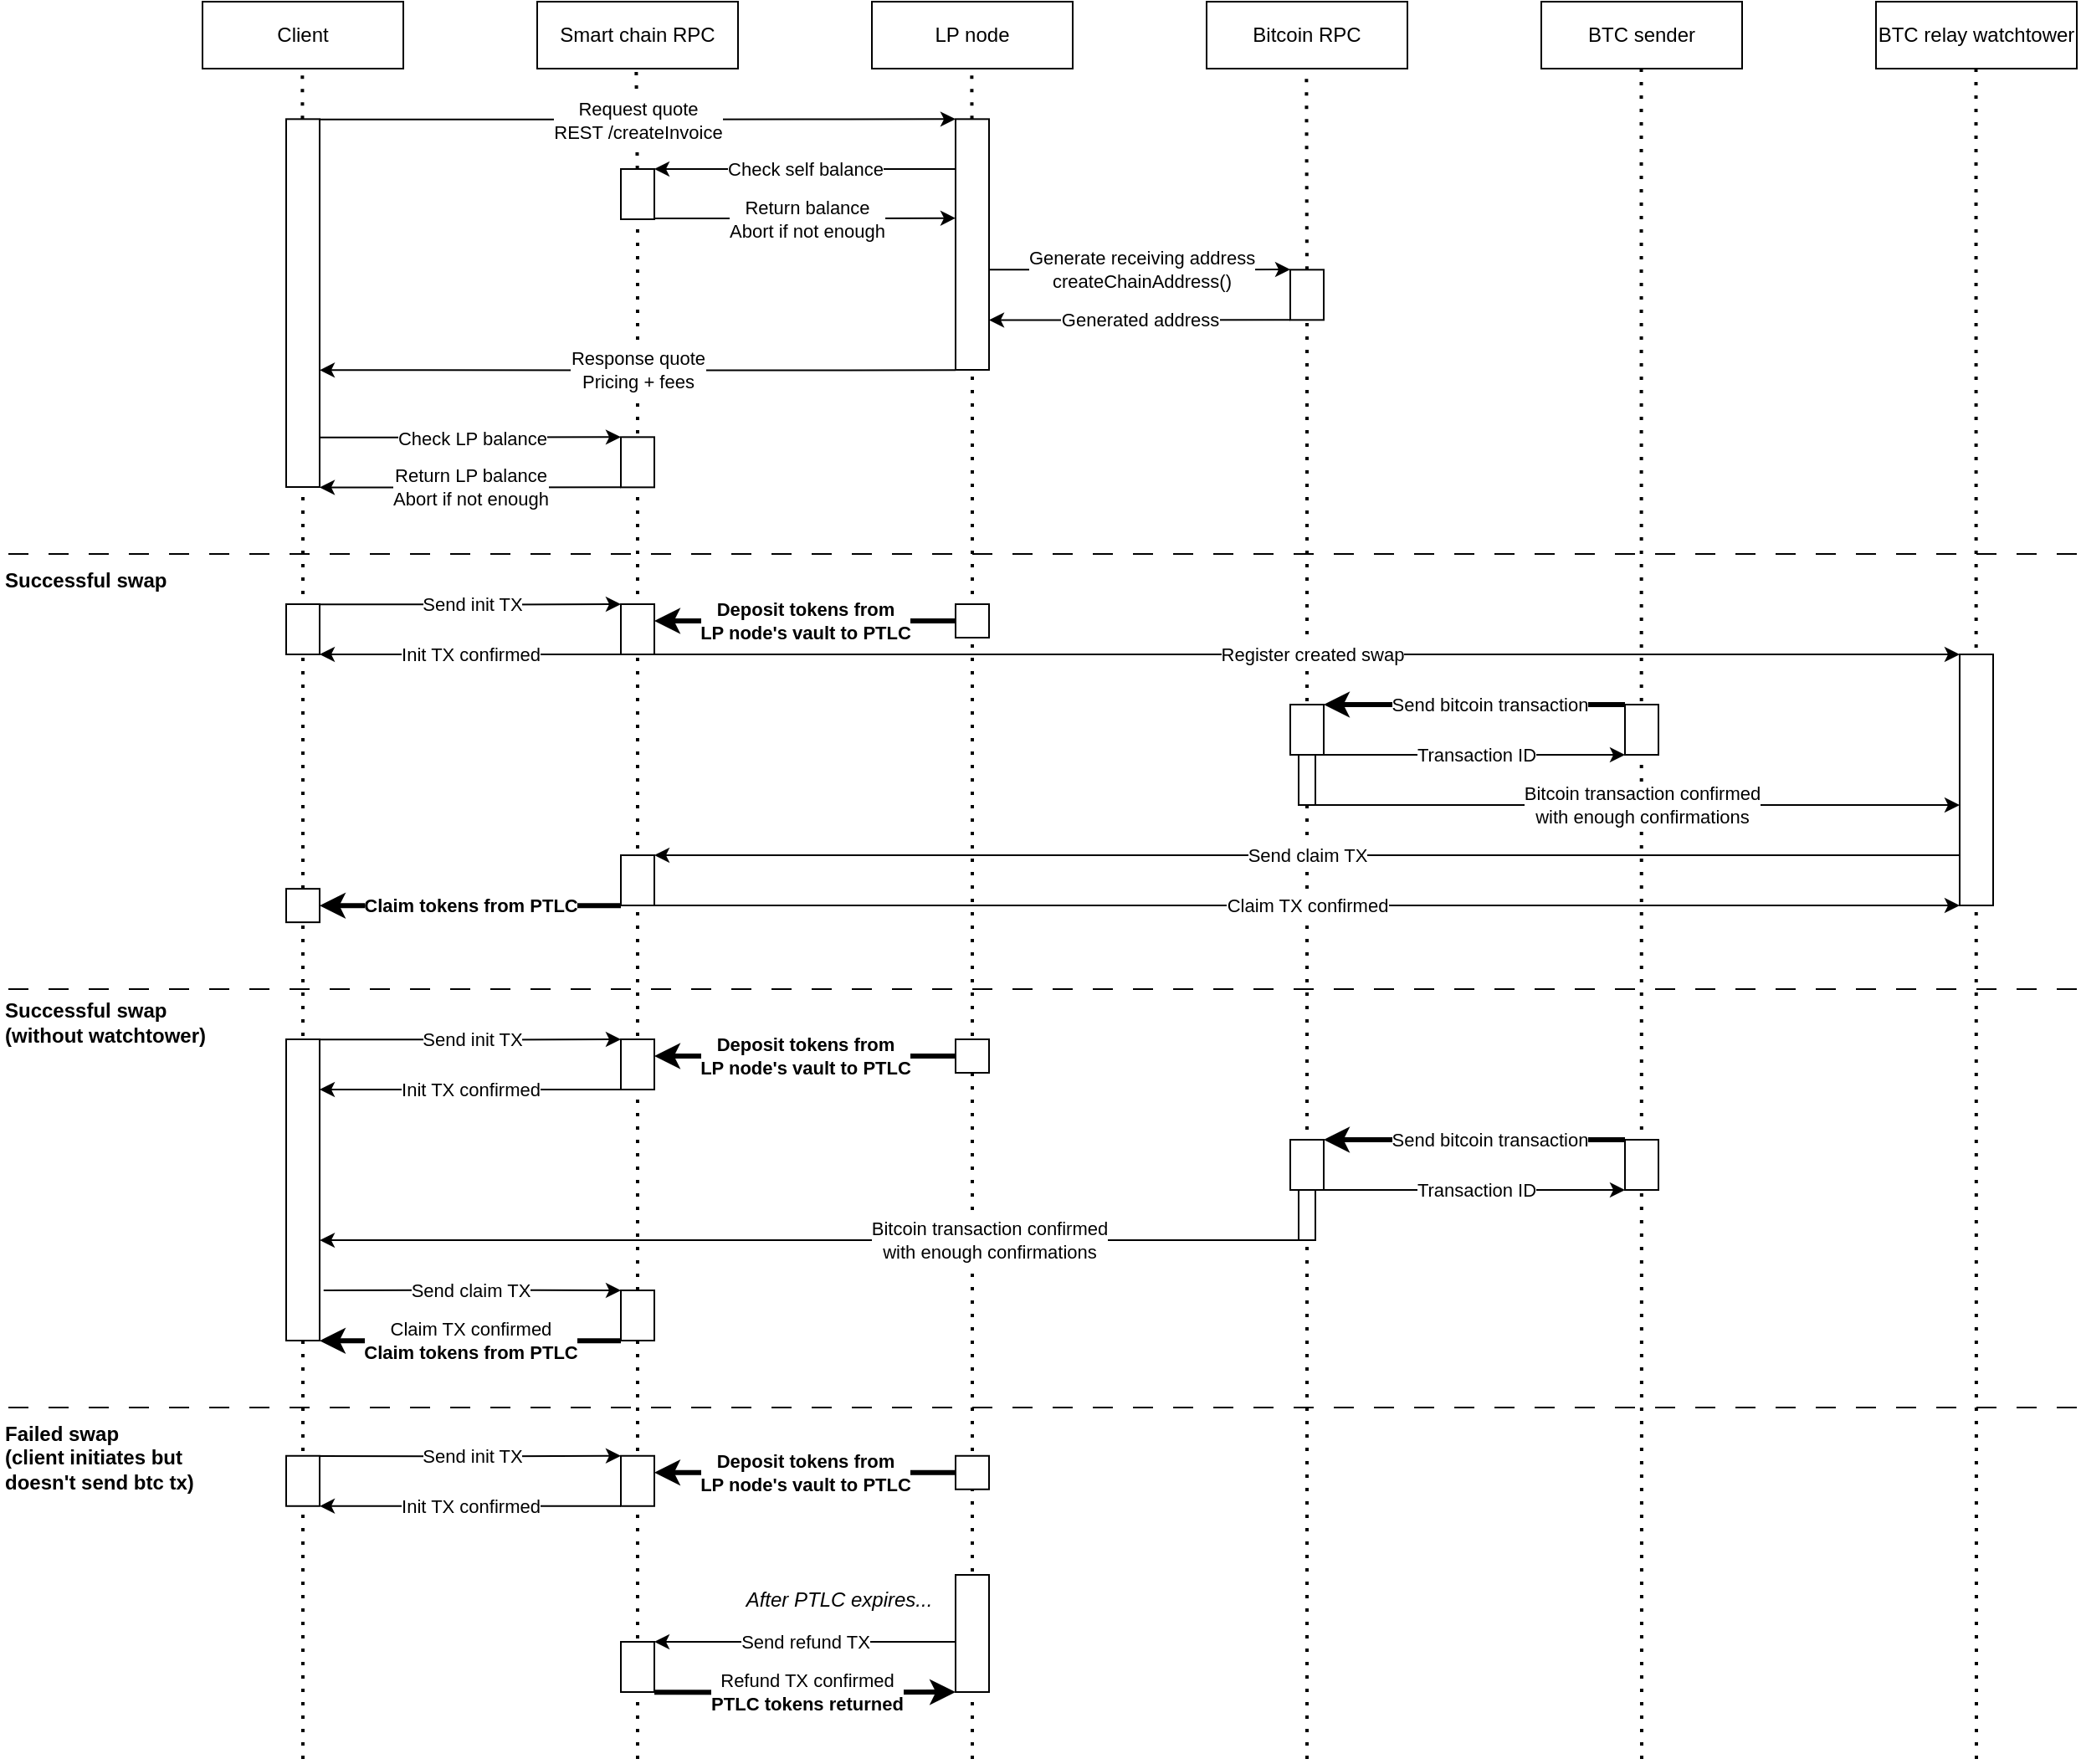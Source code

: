 <mxfile version="20.8.16" type="device"><diagram name="Page-1" id="v_abSemOzw6kNZ-jSQ5_"><mxGraphModel dx="1198" dy="817" grid="1" gridSize="10" guides="1" tooltips="1" connect="1" arrows="1" fold="1" page="1" pageScale="1" pageWidth="1100" pageHeight="850" math="0" shadow="0"><root><mxCell id="0"/><mxCell id="1" parent="0"/><mxCell id="xtIyixmofCU6Mkym6CMM-1" value="Client" style="rounded=0;whiteSpace=wrap;html=1;" parent="1" vertex="1"><mxGeometry x="160" y="40" width="120" height="40" as="geometry"/></mxCell><mxCell id="xtIyixmofCU6Mkym6CMM-2" value="LP node" style="rounded=0;whiteSpace=wrap;html=1;" parent="1" vertex="1"><mxGeometry x="560" y="40" width="120" height="40" as="geometry"/></mxCell><mxCell id="xtIyixmofCU6Mkym6CMM-3" value="BTC sender" style="rounded=0;whiteSpace=wrap;html=1;" parent="1" vertex="1"><mxGeometry x="960" y="40" width="120" height="40" as="geometry"/></mxCell><mxCell id="xtIyixmofCU6Mkym6CMM-4" value="Smart chain RPC" style="rounded=0;whiteSpace=wrap;html=1;" parent="1" vertex="1"><mxGeometry x="360" y="40" width="120" height="40" as="geometry"/></mxCell><mxCell id="xtIyixmofCU6Mkym6CMM-6" value="" style="endArrow=none;dashed=1;html=1;dashPattern=1 3;strokeWidth=2;rounded=0;entryX=0.5;entryY=1;entryDx=0;entryDy=0;startArrow=none;" parent="1" source="LldOg9A5rvM3-FE8M_Fl-11" edge="1"><mxGeometry width="50" height="50" relative="1" as="geometry"><mxPoint x="419" y="820" as="sourcePoint"/><mxPoint x="419.17" y="80" as="targetPoint"/></mxGeometry></mxCell><mxCell id="xtIyixmofCU6Mkym6CMM-23" value="Bitcoin RPC" style="rounded=0;whiteSpace=wrap;html=1;" parent="1" vertex="1"><mxGeometry x="760" y="40" width="120" height="40" as="geometry"/></mxCell><mxCell id="LldOg9A5rvM3-FE8M_Fl-1" value="" style="endArrow=none;dashed=1;html=1;dashPattern=1 3;strokeWidth=2;rounded=0;entryX=0.5;entryY=1;entryDx=0;entryDy=0;startArrow=none;" parent="1" source="LldOg9A5rvM3-FE8M_Fl-5" edge="1"><mxGeometry width="50" height="50" relative="1" as="geometry"><mxPoint x="219.5" y="820" as="sourcePoint"/><mxPoint x="219.67" y="80" as="targetPoint"/></mxGeometry></mxCell><mxCell id="LldOg9A5rvM3-FE8M_Fl-2" value="" style="endArrow=none;dashed=1;html=1;dashPattern=1 3;strokeWidth=2;rounded=0;entryX=0.5;entryY=1;entryDx=0;entryDy=0;startArrow=none;" parent="1" source="LldOg9A5rvM3-FE8M_Fl-7" edge="1"><mxGeometry width="50" height="50" relative="1" as="geometry"><mxPoint x="619.5" y="820" as="sourcePoint"/><mxPoint x="619.67" y="80" as="targetPoint"/></mxGeometry></mxCell><mxCell id="LldOg9A5rvM3-FE8M_Fl-3" value="" style="endArrow=none;dashed=1;html=1;dashPattern=1 3;strokeWidth=2;rounded=0;entryX=0.5;entryY=1;entryDx=0;entryDy=0;startArrow=none;" parent="1" source="LldOg9A5rvM3-FE8M_Fl-28" edge="1"><mxGeometry width="50" height="50" relative="1" as="geometry"><mxPoint x="819.5" y="820" as="sourcePoint"/><mxPoint x="819.67" y="80" as="targetPoint"/></mxGeometry></mxCell><mxCell id="LldOg9A5rvM3-FE8M_Fl-4" value="" style="endArrow=none;dashed=1;html=1;dashPattern=1 3;strokeWidth=2;rounded=0;entryX=0.5;entryY=1;entryDx=0;entryDy=0;startArrow=none;" parent="1" edge="1"><mxGeometry width="50" height="50" relative="1" as="geometry"><mxPoint x="1020" y="1090" as="sourcePoint"/><mxPoint x="1019.75" y="80" as="targetPoint"/></mxGeometry></mxCell><mxCell id="LldOg9A5rvM3-FE8M_Fl-6" value="" style="endArrow=none;dashed=1;html=1;dashPattern=1 3;strokeWidth=2;rounded=0;entryX=0.5;entryY=1;entryDx=0;entryDy=0;startArrow=none;" parent="1" target="LldOg9A5rvM3-FE8M_Fl-5" edge="1"><mxGeometry width="50" height="50" relative="1" as="geometry"><mxPoint x="220" y="1090" as="sourcePoint"/><mxPoint x="219.67" y="80" as="targetPoint"/></mxGeometry></mxCell><mxCell id="LldOg9A5rvM3-FE8M_Fl-5" value="" style="rounded=0;whiteSpace=wrap;html=1;" parent="1" vertex="1"><mxGeometry x="210" y="110.17" width="20" height="219.83" as="geometry"/></mxCell><mxCell id="LldOg9A5rvM3-FE8M_Fl-8" value="" style="endArrow=none;dashed=1;html=1;dashPattern=1 3;strokeWidth=2;rounded=0;entryX=0.5;entryY=1;entryDx=0;entryDy=0;startArrow=none;" parent="1" target="LldOg9A5rvM3-FE8M_Fl-7" edge="1"><mxGeometry width="50" height="50" relative="1" as="geometry"><mxPoint x="620" y="1090" as="sourcePoint"/><mxPoint x="619.67" y="80" as="targetPoint"/></mxGeometry></mxCell><mxCell id="LldOg9A5rvM3-FE8M_Fl-7" value="" style="rounded=0;whiteSpace=wrap;html=1;" parent="1" vertex="1"><mxGeometry x="610" y="110.17" width="20" height="149.83" as="geometry"/></mxCell><mxCell id="LldOg9A5rvM3-FE8M_Fl-9" style="edgeStyle=orthogonalEdgeStyle;rounded=0;orthogonalLoop=1;jettySize=auto;html=1;exitX=1;exitY=0;exitDx=0;exitDy=0;entryX=0;entryY=0;entryDx=0;entryDy=0;" parent="1" edge="1"><mxGeometry relative="1" as="geometry"><mxPoint x="610" y="110.17" as="targetPoint"/><mxPoint x="230" y="110.34" as="sourcePoint"/><Array as="points"><mxPoint x="520" y="110.17"/><mxPoint x="520" y="110.17"/></Array></mxGeometry></mxCell><mxCell id="LldOg9A5rvM3-FE8M_Fl-10" value="Request quote&lt;br&gt;REST /createInvoice" style="edgeLabel;html=1;align=center;verticalAlign=middle;resizable=0;points=[];" parent="LldOg9A5rvM3-FE8M_Fl-9" vertex="1" connectable="0"><mxGeometry x="-0.106" y="-2" relative="1" as="geometry"><mxPoint x="20" y="-2" as="offset"/></mxGeometry></mxCell><mxCell id="LldOg9A5rvM3-FE8M_Fl-13" style="edgeStyle=orthogonalEdgeStyle;rounded=0;orthogonalLoop=1;jettySize=auto;html=1;exitX=0;exitY=1;exitDx=0;exitDy=0;" parent="1" edge="1"><mxGeometry relative="1" as="geometry"><mxPoint x="430" y="140.0" as="targetPoint"/><Array as="points"><mxPoint x="430" y="140.0"/></Array><mxPoint x="610.0" y="140.0" as="sourcePoint"/></mxGeometry></mxCell><mxCell id="LldOg9A5rvM3-FE8M_Fl-14" value="Check self balance" style="edgeLabel;html=1;align=center;verticalAlign=middle;resizable=0;points=[];" parent="LldOg9A5rvM3-FE8M_Fl-13" vertex="1" connectable="0"><mxGeometry x="-0.087" y="-1" relative="1" as="geometry"><mxPoint x="-8" y="1" as="offset"/></mxGeometry></mxCell><mxCell id="LldOg9A5rvM3-FE8M_Fl-16" value="" style="endArrow=none;dashed=1;html=1;dashPattern=1 3;strokeWidth=2;rounded=0;entryX=0.5;entryY=1;entryDx=0;entryDy=0;startArrow=none;" parent="1" target="LldOg9A5rvM3-FE8M_Fl-11" edge="1"><mxGeometry width="50" height="50" relative="1" as="geometry"><mxPoint x="420" y="1090" as="sourcePoint"/><mxPoint x="419.17" y="80.0" as="targetPoint"/></mxGeometry></mxCell><mxCell id="LldOg9A5rvM3-FE8M_Fl-11" value="" style="rounded=0;whiteSpace=wrap;html=1;" parent="1" vertex="1"><mxGeometry x="410" y="140.0" width="20" height="30" as="geometry"/></mxCell><mxCell id="LldOg9A5rvM3-FE8M_Fl-17" style="edgeStyle=orthogonalEdgeStyle;rounded=0;orthogonalLoop=1;jettySize=auto;html=1;exitX=1;exitY=0;exitDx=0;exitDy=0;entryX=0;entryY=0;entryDx=0;entryDy=0;" parent="1" edge="1"><mxGeometry relative="1" as="geometry"><mxPoint x="610.0" y="169.31" as="targetPoint"/><mxPoint x="430" y="169.48" as="sourcePoint"/><Array as="points"><mxPoint x="540" y="169.31"/></Array></mxGeometry></mxCell><mxCell id="LldOg9A5rvM3-FE8M_Fl-18" value="Return balance&lt;br&gt;Abort if not enough" style="edgeLabel;html=1;align=center;verticalAlign=middle;resizable=0;points=[];" parent="LldOg9A5rvM3-FE8M_Fl-17" vertex="1" connectable="0"><mxGeometry x="-0.106" y="-2" relative="1" as="geometry"><mxPoint x="10" y="-2" as="offset"/></mxGeometry></mxCell><mxCell id="LldOg9A5rvM3-FE8M_Fl-19" style="edgeStyle=orthogonalEdgeStyle;rounded=0;orthogonalLoop=1;jettySize=auto;html=1;exitX=0;exitY=1;exitDx=0;exitDy=0;endArrow=classic;endFill=1;" parent="1" edge="1"><mxGeometry relative="1" as="geometry"><mxPoint x="230" y="260.17" as="targetPoint"/><Array as="points"><mxPoint x="520" y="260.17"/><mxPoint x="520" y="260.17"/></Array><mxPoint x="610" y="260.17" as="sourcePoint"/></mxGeometry></mxCell><mxCell id="LldOg9A5rvM3-FE8M_Fl-20" value="Response quote&lt;br&gt;Pricing + fees" style="edgeLabel;html=1;align=center;verticalAlign=middle;resizable=0;points=[];" parent="LldOg9A5rvM3-FE8M_Fl-19" vertex="1" connectable="0"><mxGeometry x="0.075" relative="1" as="geometry"><mxPoint x="14" as="offset"/></mxGeometry></mxCell><mxCell id="LldOg9A5rvM3-FE8M_Fl-21" value="" style="rounded=0;whiteSpace=wrap;html=1;" parent="1" vertex="1"><mxGeometry x="410" y="300.17" width="20" height="30" as="geometry"/></mxCell><mxCell id="LldOg9A5rvM3-FE8M_Fl-22" style="edgeStyle=orthogonalEdgeStyle;rounded=0;orthogonalLoop=1;jettySize=auto;html=1;exitX=1;exitY=0;exitDx=0;exitDy=0;entryX=0;entryY=0;entryDx=0;entryDy=0;" parent="1" edge="1"><mxGeometry relative="1" as="geometry"><mxPoint x="410" y="300.17" as="targetPoint"/><mxPoint x="230" y="300.34" as="sourcePoint"/><Array as="points"><mxPoint x="340" y="300.17"/></Array></mxGeometry></mxCell><mxCell id="LldOg9A5rvM3-FE8M_Fl-23" value="Check LP balance" style="edgeLabel;html=1;align=center;verticalAlign=middle;resizable=0;points=[];" parent="LldOg9A5rvM3-FE8M_Fl-22" vertex="1" connectable="0"><mxGeometry x="-0.106" y="-2" relative="1" as="geometry"><mxPoint x="10" y="-2" as="offset"/></mxGeometry></mxCell><mxCell id="LldOg9A5rvM3-FE8M_Fl-24" style="edgeStyle=orthogonalEdgeStyle;rounded=0;orthogonalLoop=1;jettySize=auto;html=1;exitX=0;exitY=1;exitDx=0;exitDy=0;" parent="1" edge="1"><mxGeometry relative="1" as="geometry"><mxPoint x="230" y="330.17" as="targetPoint"/><Array as="points"><mxPoint x="230" y="330.17"/></Array><mxPoint x="410" y="330.17" as="sourcePoint"/></mxGeometry></mxCell><mxCell id="LldOg9A5rvM3-FE8M_Fl-25" value="Return LP balance&lt;br&gt;Abort if not enough" style="edgeLabel;html=1;align=center;verticalAlign=middle;resizable=0;points=[];" parent="LldOg9A5rvM3-FE8M_Fl-24" vertex="1" connectable="0"><mxGeometry x="-0.087" y="-1" relative="1" as="geometry"><mxPoint x="-8" y="1" as="offset"/></mxGeometry></mxCell><mxCell id="LldOg9A5rvM3-FE8M_Fl-26" style="edgeStyle=orthogonalEdgeStyle;rounded=0;orthogonalLoop=1;jettySize=auto;html=1;exitX=1;exitY=0;exitDx=0;exitDy=0;entryX=0;entryY=0;entryDx=0;entryDy=0;" parent="1" edge="1"><mxGeometry relative="1" as="geometry"><mxPoint x="810" y="200.0" as="targetPoint"/><mxPoint x="630" y="200.17" as="sourcePoint"/><Array as="points"><mxPoint x="740" y="200.0"/></Array></mxGeometry></mxCell><mxCell id="LldOg9A5rvM3-FE8M_Fl-27" value="Generate receiving address&lt;br&gt;createChainAddress()" style="edgeLabel;html=1;align=center;verticalAlign=middle;resizable=0;points=[];" parent="LldOg9A5rvM3-FE8M_Fl-26" vertex="1" connectable="0"><mxGeometry x="-0.106" y="-2" relative="1" as="geometry"><mxPoint x="10" y="-2" as="offset"/></mxGeometry></mxCell><mxCell id="LldOg9A5rvM3-FE8M_Fl-29" value="" style="endArrow=none;dashed=1;html=1;dashPattern=1 3;strokeWidth=2;rounded=0;entryX=0.5;entryY=1;entryDx=0;entryDy=0;startArrow=none;" parent="1" source="KJ-qjmZxR9U3BbR2w_qK-31" target="LldOg9A5rvM3-FE8M_Fl-28" edge="1"><mxGeometry width="50" height="50" relative="1" as="geometry"><mxPoint x="820" y="1580" as="sourcePoint"/><mxPoint x="819.67" y="80" as="targetPoint"/></mxGeometry></mxCell><mxCell id="LldOg9A5rvM3-FE8M_Fl-28" value="" style="rounded=0;whiteSpace=wrap;html=1;" parent="1" vertex="1"><mxGeometry x="810" y="200.17" width="20" height="30" as="geometry"/></mxCell><mxCell id="LldOg9A5rvM3-FE8M_Fl-30" style="edgeStyle=orthogonalEdgeStyle;rounded=0;orthogonalLoop=1;jettySize=auto;html=1;exitX=0;exitY=1;exitDx=0;exitDy=0;" parent="1" edge="1"><mxGeometry relative="1" as="geometry"><mxPoint x="630" y="230.17" as="targetPoint"/><Array as="points"><mxPoint x="630" y="230.17"/></Array><mxPoint x="810" y="230.17" as="sourcePoint"/></mxGeometry></mxCell><mxCell id="LldOg9A5rvM3-FE8M_Fl-31" value="Generated address" style="edgeLabel;html=1;align=center;verticalAlign=middle;resizable=0;points=[];" parent="LldOg9A5rvM3-FE8M_Fl-30" vertex="1" connectable="0"><mxGeometry x="-0.087" y="-1" relative="1" as="geometry"><mxPoint x="-8" y="1" as="offset"/></mxGeometry></mxCell><mxCell id="LldOg9A5rvM3-FE8M_Fl-188" value="" style="endArrow=none;dashed=1;html=1;dashPattern=12 12;strokeWidth=1;rounded=0;" parent="1" edge="1"><mxGeometry width="50" height="50" relative="1" as="geometry"><mxPoint x="1280" y="370" as="sourcePoint"/><mxPoint x="40" y="370" as="targetPoint"/></mxGeometry></mxCell><mxCell id="LldOg9A5rvM3-FE8M_Fl-189" value="&lt;b&gt;Successful swap&lt;br&gt;&lt;/b&gt;" style="text;html=1;align=left;verticalAlign=middle;resizable=0;points=[];autosize=1;strokeColor=none;fillColor=none;" parent="1" vertex="1"><mxGeometry x="40" y="371" width="120" height="30" as="geometry"/></mxCell><mxCell id="KJ-qjmZxR9U3BbR2w_qK-10" value="" style="rounded=0;whiteSpace=wrap;html=1;" parent="1" vertex="1"><mxGeometry x="210" y="400" width="20" height="30" as="geometry"/></mxCell><mxCell id="KJ-qjmZxR9U3BbR2w_qK-20" style="edgeStyle=orthogonalEdgeStyle;rounded=0;orthogonalLoop=1;jettySize=auto;html=1;exitX=1;exitY=1;exitDx=0;exitDy=0;" parent="1" source="KJ-qjmZxR9U3BbR2w_qK-11" edge="1"><mxGeometry relative="1" as="geometry"><mxPoint x="1210" y="430" as="targetPoint"/><Array as="points"><mxPoint x="580" y="430"/><mxPoint x="580" y="430"/></Array></mxGeometry></mxCell><mxCell id="KJ-qjmZxR9U3BbR2w_qK-21" value="Register created swap" style="edgeLabel;html=1;align=center;verticalAlign=middle;resizable=0;points=[];" parent="KJ-qjmZxR9U3BbR2w_qK-20" vertex="1" connectable="0"><mxGeometry x="0.03" y="1" relative="1" as="geometry"><mxPoint x="-9" y="1" as="offset"/></mxGeometry></mxCell><mxCell id="KJ-qjmZxR9U3BbR2w_qK-11" value="" style="rounded=0;whiteSpace=wrap;html=1;" parent="1" vertex="1"><mxGeometry x="410" y="400" width="20" height="30" as="geometry"/></mxCell><mxCell id="KJ-qjmZxR9U3BbR2w_qK-12" style="edgeStyle=orthogonalEdgeStyle;rounded=0;orthogonalLoop=1;jettySize=auto;html=1;exitX=1;exitY=0;exitDx=0;exitDy=0;entryX=0;entryY=0;entryDx=0;entryDy=0;" parent="1" edge="1"><mxGeometry relative="1" as="geometry"><mxPoint x="410.0" y="400.0" as="targetPoint"/><mxPoint x="230" y="400.17" as="sourcePoint"/><Array as="points"><mxPoint x="340" y="400.0"/></Array></mxGeometry></mxCell><mxCell id="KJ-qjmZxR9U3BbR2w_qK-13" value="Send init TX" style="edgeLabel;html=1;align=center;verticalAlign=middle;resizable=0;points=[];" parent="KJ-qjmZxR9U3BbR2w_qK-12" vertex="1" connectable="0"><mxGeometry x="-0.106" y="-2" relative="1" as="geometry"><mxPoint x="10" y="-2" as="offset"/></mxGeometry></mxCell><mxCell id="KJ-qjmZxR9U3BbR2w_qK-14" style="edgeStyle=orthogonalEdgeStyle;rounded=0;orthogonalLoop=1;jettySize=auto;html=1;exitX=0;exitY=1;exitDx=0;exitDy=0;" parent="1" edge="1"><mxGeometry relative="1" as="geometry"><mxPoint x="230" y="430" as="targetPoint"/><Array as="points"><mxPoint x="230" y="430"/></Array><mxPoint x="410.0" y="430" as="sourcePoint"/></mxGeometry></mxCell><mxCell id="KJ-qjmZxR9U3BbR2w_qK-15" value="Init TX confirmed" style="edgeLabel;html=1;align=center;verticalAlign=middle;resizable=0;points=[];" parent="KJ-qjmZxR9U3BbR2w_qK-14" vertex="1" connectable="0"><mxGeometry x="-0.087" y="-1" relative="1" as="geometry"><mxPoint x="-8" y="1" as="offset"/></mxGeometry></mxCell><mxCell id="KJ-qjmZxR9U3BbR2w_qK-16" style="edgeStyle=orthogonalEdgeStyle;rounded=0;orthogonalLoop=1;jettySize=auto;html=1;exitX=0;exitY=1;exitDx=0;exitDy=0;strokeWidth=3;" parent="1" edge="1"><mxGeometry relative="1" as="geometry"><mxPoint x="430.0" y="410" as="targetPoint"/><Array as="points"><mxPoint x="430" y="410"/></Array><mxPoint x="610" y="410" as="sourcePoint"/></mxGeometry></mxCell><mxCell id="KJ-qjmZxR9U3BbR2w_qK-17" value="&lt;b&gt;Deposit tokens from&lt;br&gt;LP node's vault to PTLC&lt;/b&gt;" style="edgeLabel;html=1;align=center;verticalAlign=middle;resizable=0;points=[];" parent="KJ-qjmZxR9U3BbR2w_qK-16" vertex="1" connectable="0"><mxGeometry x="-0.087" y="-1" relative="1" as="geometry"><mxPoint x="-8" y="1" as="offset"/></mxGeometry></mxCell><mxCell id="KJ-qjmZxR9U3BbR2w_qK-18" value="" style="rounded=0;whiteSpace=wrap;html=1;" parent="1" vertex="1"><mxGeometry x="610" y="400" width="20" height="20" as="geometry"/></mxCell><mxCell id="KJ-qjmZxR9U3BbR2w_qK-22" value="BTC relay watchtower" style="rounded=0;whiteSpace=wrap;html=1;" parent="1" vertex="1"><mxGeometry x="1160" y="40" width="120" height="40" as="geometry"/></mxCell><mxCell id="KJ-qjmZxR9U3BbR2w_qK-23" value="" style="endArrow=none;dashed=1;html=1;dashPattern=1 3;strokeWidth=2;rounded=0;entryX=0.5;entryY=1;entryDx=0;entryDy=0;startArrow=none;" parent="1" edge="1"><mxGeometry width="50" height="50" relative="1" as="geometry"><mxPoint x="1220" y="1090" as="sourcePoint"/><mxPoint x="1219.75" y="80" as="targetPoint"/></mxGeometry></mxCell><mxCell id="KJ-qjmZxR9U3BbR2w_qK-24" value="" style="rounded=0;whiteSpace=wrap;html=1;" parent="1" vertex="1"><mxGeometry x="1210" y="430" width="20" height="150" as="geometry"/></mxCell><mxCell id="KJ-qjmZxR9U3BbR2w_qK-25" value="" style="rounded=0;whiteSpace=wrap;html=1;" parent="1" vertex="1"><mxGeometry x="1010" y="460" width="20" height="30" as="geometry"/></mxCell><mxCell id="KJ-qjmZxR9U3BbR2w_qK-26" value="" style="rounded=0;whiteSpace=wrap;html=1;" parent="1" vertex="1"><mxGeometry x="810" y="460" width="20" height="30" as="geometry"/></mxCell><mxCell id="KJ-qjmZxR9U3BbR2w_qK-27" style="edgeStyle=orthogonalEdgeStyle;rounded=0;orthogonalLoop=1;jettySize=auto;html=1;exitX=0;exitY=0;exitDx=0;exitDy=0;entryX=1;entryY=0;entryDx=0;entryDy=0;strokeWidth=3;" parent="1" source="KJ-qjmZxR9U3BbR2w_qK-25" target="KJ-qjmZxR9U3BbR2w_qK-26" edge="1"><mxGeometry relative="1" as="geometry"><mxPoint x="1000" y="580" as="targetPoint"/><mxPoint x="820" y="580.17" as="sourcePoint"/><Array as="points"><mxPoint x="970" y="460"/><mxPoint x="970" y="460"/></Array></mxGeometry></mxCell><mxCell id="KJ-qjmZxR9U3BbR2w_qK-28" value="Send bitcoin transaction" style="edgeLabel;html=1;align=center;verticalAlign=middle;resizable=0;points=[];" parent="KJ-qjmZxR9U3BbR2w_qK-27" vertex="1" connectable="0"><mxGeometry x="-0.106" y="-2" relative="1" as="geometry"><mxPoint x="-1" y="2" as="offset"/></mxGeometry></mxCell><mxCell id="KJ-qjmZxR9U3BbR2w_qK-29" style="edgeStyle=orthogonalEdgeStyle;rounded=0;orthogonalLoop=1;jettySize=auto;html=1;exitX=1;exitY=1;exitDx=0;exitDy=0;entryX=0;entryY=1;entryDx=0;entryDy=0;" parent="1" source="KJ-qjmZxR9U3BbR2w_qK-26" target="KJ-qjmZxR9U3BbR2w_qK-25" edge="1"><mxGeometry relative="1" as="geometry"><mxPoint x="830" y="524.63" as="targetPoint"/><Array as="points"><mxPoint x="920" y="490"/><mxPoint x="920" y="490"/></Array><mxPoint x="1010" y="524.63" as="sourcePoint"/></mxGeometry></mxCell><mxCell id="KJ-qjmZxR9U3BbR2w_qK-30" value="Transaction ID" style="edgeLabel;html=1;align=center;verticalAlign=middle;resizable=0;points=[];" parent="KJ-qjmZxR9U3BbR2w_qK-29" vertex="1" connectable="0"><mxGeometry x="0.193" y="-1" relative="1" as="geometry"><mxPoint x="-17" y="-1" as="offset"/></mxGeometry></mxCell><mxCell id="KJ-qjmZxR9U3BbR2w_qK-42" style="edgeStyle=orthogonalEdgeStyle;rounded=0;orthogonalLoop=1;jettySize=auto;html=1;exitX=1;exitY=1;exitDx=0;exitDy=0;entryX=0;entryY=1;entryDx=0;entryDy=0;" parent="1" source="KJ-qjmZxR9U3BbR2w_qK-34" target="KJ-qjmZxR9U3BbR2w_qK-24" edge="1"><mxGeometry relative="1" as="geometry"><mxPoint x="1200" y="580" as="targetPoint"/><Array as="points"><mxPoint x="820" y="580"/><mxPoint x="820" y="580"/></Array></mxGeometry></mxCell><mxCell id="KJ-qjmZxR9U3BbR2w_qK-34" value="" style="rounded=0;whiteSpace=wrap;html=1;" parent="1" vertex="1"><mxGeometry x="410" y="550" width="20" height="30" as="geometry"/></mxCell><mxCell id="KJ-qjmZxR9U3BbR2w_qK-35" value="" style="endArrow=none;dashed=1;html=1;dashPattern=1 3;strokeWidth=2;rounded=0;entryX=0.5;entryY=1;entryDx=0;entryDy=0;startArrow=none;" parent="1" target="KJ-qjmZxR9U3BbR2w_qK-31" edge="1"><mxGeometry width="50" height="50" relative="1" as="geometry"><mxPoint x="820" y="1090" as="sourcePoint"/><mxPoint x="820" y="230.17" as="targetPoint"/></mxGeometry></mxCell><mxCell id="KJ-qjmZxR9U3BbR2w_qK-31" value="" style="rounded=0;whiteSpace=wrap;html=1;" parent="1" vertex="1"><mxGeometry x="815" y="490" width="10" height="30" as="geometry"/></mxCell><mxCell id="KJ-qjmZxR9U3BbR2w_qK-38" style="edgeStyle=orthogonalEdgeStyle;rounded=0;orthogonalLoop=1;jettySize=auto;html=1;exitX=1;exitY=1;exitDx=0;exitDy=0;" parent="1" edge="1"><mxGeometry relative="1" as="geometry"><mxPoint x="1210" y="520" as="targetPoint"/><mxPoint x="825" y="520" as="sourcePoint"/><Array as="points"><mxPoint x="1070" y="520"/></Array></mxGeometry></mxCell><mxCell id="KJ-qjmZxR9U3BbR2w_qK-39" value="Bitcoin transaction confirmed&lt;br&gt;with enough confirmations" style="edgeLabel;html=1;align=center;verticalAlign=middle;resizable=0;points=[];" parent="KJ-qjmZxR9U3BbR2w_qK-38" vertex="1" connectable="0"><mxGeometry x="-0.216" relative="1" as="geometry"><mxPoint x="44" as="offset"/></mxGeometry></mxCell><mxCell id="KJ-qjmZxR9U3BbR2w_qK-40" style="edgeStyle=orthogonalEdgeStyle;rounded=0;orthogonalLoop=1;jettySize=auto;html=1;exitX=0;exitY=1;exitDx=0;exitDy=0;" parent="1" edge="1"><mxGeometry relative="1" as="geometry"><mxPoint x="430" y="550" as="targetPoint"/><Array as="points"><mxPoint x="1030" y="550"/></Array><mxPoint x="1210.0" y="550" as="sourcePoint"/></mxGeometry></mxCell><mxCell id="KJ-qjmZxR9U3BbR2w_qK-44" value="Send claim TX" style="edgeLabel;html=1;align=center;verticalAlign=middle;resizable=0;points=[];" parent="1" vertex="1" connectable="0"><mxGeometry x="820.138" y="550" as="geometry"/></mxCell><mxCell id="KJ-qjmZxR9U3BbR2w_qK-45" value="Claim TX confirmed" style="edgeLabel;html=1;align=center;verticalAlign=middle;resizable=0;points=[];" parent="1" vertex="1" connectable="0"><mxGeometry x="820.07" y="580.072" as="geometry"/></mxCell><mxCell id="KJ-qjmZxR9U3BbR2w_qK-46" value="" style="rounded=0;whiteSpace=wrap;html=1;" parent="1" vertex="1"><mxGeometry x="210" y="570.07" width="20" height="20" as="geometry"/></mxCell><mxCell id="KJ-qjmZxR9U3BbR2w_qK-47" style="edgeStyle=orthogonalEdgeStyle;rounded=0;orthogonalLoop=1;jettySize=auto;html=1;exitX=0;exitY=1;exitDx=0;exitDy=0;strokeWidth=3;" parent="1" edge="1"><mxGeometry relative="1" as="geometry"><mxPoint x="230.0" y="580.07" as="targetPoint"/><Array as="points"><mxPoint x="230" y="580.07"/></Array><mxPoint x="410.0" y="580.07" as="sourcePoint"/></mxGeometry></mxCell><mxCell id="KJ-qjmZxR9U3BbR2w_qK-48" value="&lt;b&gt;Claim tokens from PTLC&lt;/b&gt;" style="edgeLabel;html=1;align=center;verticalAlign=middle;resizable=0;points=[];" parent="KJ-qjmZxR9U3BbR2w_qK-47" vertex="1" connectable="0"><mxGeometry x="-0.087" y="-1" relative="1" as="geometry"><mxPoint x="-8" y="1" as="offset"/></mxGeometry></mxCell><mxCell id="KJ-qjmZxR9U3BbR2w_qK-49" value="" style="endArrow=none;dashed=1;html=1;dashPattern=12 12;strokeWidth=1;rounded=0;" parent="1" edge="1"><mxGeometry width="50" height="50" relative="1" as="geometry"><mxPoint x="1280.0" y="630.0" as="sourcePoint"/><mxPoint x="40" y="630.0" as="targetPoint"/></mxGeometry></mxCell><mxCell id="KJ-qjmZxR9U3BbR2w_qK-50" value="&lt;b&gt;Successful swap&lt;br&gt;(without watchtower)&lt;br&gt;&lt;/b&gt;" style="text;html=1;align=left;verticalAlign=middle;resizable=0;points=[];autosize=1;strokeColor=none;fillColor=none;" parent="1" vertex="1"><mxGeometry x="40" y="630" width="140" height="40" as="geometry"/></mxCell><mxCell id="KJ-qjmZxR9U3BbR2w_qK-51" value="" style="rounded=0;whiteSpace=wrap;html=1;" parent="1" vertex="1"><mxGeometry x="210" y="660" width="20" height="180" as="geometry"/></mxCell><mxCell id="KJ-qjmZxR9U3BbR2w_qK-54" value="" style="rounded=0;whiteSpace=wrap;html=1;" parent="1" vertex="1"><mxGeometry x="410" y="660" width="20" height="30" as="geometry"/></mxCell><mxCell id="KJ-qjmZxR9U3BbR2w_qK-55" style="edgeStyle=orthogonalEdgeStyle;rounded=0;orthogonalLoop=1;jettySize=auto;html=1;exitX=1;exitY=0;exitDx=0;exitDy=0;entryX=0;entryY=0;entryDx=0;entryDy=0;" parent="1" edge="1"><mxGeometry relative="1" as="geometry"><mxPoint x="410" y="660.0" as="targetPoint"/><mxPoint x="230" y="660.17" as="sourcePoint"/><Array as="points"><mxPoint x="340" y="660.0"/></Array></mxGeometry></mxCell><mxCell id="KJ-qjmZxR9U3BbR2w_qK-56" value="Send init TX" style="edgeLabel;html=1;align=center;verticalAlign=middle;resizable=0;points=[];" parent="KJ-qjmZxR9U3BbR2w_qK-55" vertex="1" connectable="0"><mxGeometry x="-0.106" y="-2" relative="1" as="geometry"><mxPoint x="10" y="-2" as="offset"/></mxGeometry></mxCell><mxCell id="KJ-qjmZxR9U3BbR2w_qK-57" style="edgeStyle=orthogonalEdgeStyle;rounded=0;orthogonalLoop=1;jettySize=auto;html=1;exitX=0;exitY=1;exitDx=0;exitDy=0;" parent="1" edge="1"><mxGeometry relative="1" as="geometry"><mxPoint x="230" y="690.0" as="targetPoint"/><Array as="points"><mxPoint x="230" y="690"/></Array><mxPoint x="410" y="690.0" as="sourcePoint"/></mxGeometry></mxCell><mxCell id="KJ-qjmZxR9U3BbR2w_qK-58" value="Init TX confirmed" style="edgeLabel;html=1;align=center;verticalAlign=middle;resizable=0;points=[];" parent="KJ-qjmZxR9U3BbR2w_qK-57" vertex="1" connectable="0"><mxGeometry x="-0.087" y="-1" relative="1" as="geometry"><mxPoint x="-8" y="1" as="offset"/></mxGeometry></mxCell><mxCell id="KJ-qjmZxR9U3BbR2w_qK-59" style="edgeStyle=orthogonalEdgeStyle;rounded=0;orthogonalLoop=1;jettySize=auto;html=1;exitX=0;exitY=1;exitDx=0;exitDy=0;strokeWidth=3;" parent="1" edge="1"><mxGeometry relative="1" as="geometry"><mxPoint x="430" y="670.0" as="targetPoint"/><Array as="points"><mxPoint x="430" y="670"/></Array><mxPoint x="610.0" y="670.0" as="sourcePoint"/></mxGeometry></mxCell><mxCell id="KJ-qjmZxR9U3BbR2w_qK-60" value="&lt;b&gt;Deposit tokens from&lt;br&gt;LP node's vault to PTLC&lt;/b&gt;" style="edgeLabel;html=1;align=center;verticalAlign=middle;resizable=0;points=[];" parent="KJ-qjmZxR9U3BbR2w_qK-59" vertex="1" connectable="0"><mxGeometry x="-0.087" y="-1" relative="1" as="geometry"><mxPoint x="-8" y="1" as="offset"/></mxGeometry></mxCell><mxCell id="KJ-qjmZxR9U3BbR2w_qK-61" value="" style="rounded=0;whiteSpace=wrap;html=1;" parent="1" vertex="1"><mxGeometry x="610" y="660" width="20" height="20" as="geometry"/></mxCell><mxCell id="KJ-qjmZxR9U3BbR2w_qK-63" value="" style="rounded=0;whiteSpace=wrap;html=1;" parent="1" vertex="1"><mxGeometry x="1010" y="720" width="20" height="30" as="geometry"/></mxCell><mxCell id="KJ-qjmZxR9U3BbR2w_qK-64" value="" style="rounded=0;whiteSpace=wrap;html=1;" parent="1" vertex="1"><mxGeometry x="810" y="720" width="20" height="30" as="geometry"/></mxCell><mxCell id="KJ-qjmZxR9U3BbR2w_qK-65" style="edgeStyle=orthogonalEdgeStyle;rounded=0;orthogonalLoop=1;jettySize=auto;html=1;exitX=0;exitY=0;exitDx=0;exitDy=0;entryX=1;entryY=0;entryDx=0;entryDy=0;strokeWidth=3;" parent="1" source="KJ-qjmZxR9U3BbR2w_qK-63" target="KJ-qjmZxR9U3BbR2w_qK-64" edge="1"><mxGeometry relative="1" as="geometry"><mxPoint x="1000" y="840" as="targetPoint"/><mxPoint x="820" y="840.17" as="sourcePoint"/><Array as="points"><mxPoint x="970" y="720"/><mxPoint x="970" y="720"/></Array></mxGeometry></mxCell><mxCell id="KJ-qjmZxR9U3BbR2w_qK-66" value="Send bitcoin transaction" style="edgeLabel;html=1;align=center;verticalAlign=middle;resizable=0;points=[];" parent="KJ-qjmZxR9U3BbR2w_qK-65" vertex="1" connectable="0"><mxGeometry x="-0.106" y="-2" relative="1" as="geometry"><mxPoint x="-1" y="2" as="offset"/></mxGeometry></mxCell><mxCell id="KJ-qjmZxR9U3BbR2w_qK-67" style="edgeStyle=orthogonalEdgeStyle;rounded=0;orthogonalLoop=1;jettySize=auto;html=1;exitX=1;exitY=1;exitDx=0;exitDy=0;entryX=0;entryY=1;entryDx=0;entryDy=0;" parent="1" source="KJ-qjmZxR9U3BbR2w_qK-64" target="KJ-qjmZxR9U3BbR2w_qK-63" edge="1"><mxGeometry relative="1" as="geometry"><mxPoint x="830" y="784.63" as="targetPoint"/><Array as="points"><mxPoint x="920" y="750"/><mxPoint x="920" y="750"/></Array><mxPoint x="1010" y="784.63" as="sourcePoint"/></mxGeometry></mxCell><mxCell id="KJ-qjmZxR9U3BbR2w_qK-68" value="Transaction ID" style="edgeLabel;html=1;align=center;verticalAlign=middle;resizable=0;points=[];" parent="KJ-qjmZxR9U3BbR2w_qK-67" vertex="1" connectable="0"><mxGeometry x="0.193" y="-1" relative="1" as="geometry"><mxPoint x="-17" y="-1" as="offset"/></mxGeometry></mxCell><mxCell id="KJ-qjmZxR9U3BbR2w_qK-70" value="" style="rounded=0;whiteSpace=wrap;html=1;" parent="1" vertex="1"><mxGeometry x="410" y="810" width="20" height="30" as="geometry"/></mxCell><mxCell id="KJ-qjmZxR9U3BbR2w_qK-71" value="" style="rounded=0;whiteSpace=wrap;html=1;" parent="1" vertex="1"><mxGeometry x="815" y="750" width="10" height="30" as="geometry"/></mxCell><mxCell id="KJ-qjmZxR9U3BbR2w_qK-72" style="edgeStyle=orthogonalEdgeStyle;rounded=0;orthogonalLoop=1;jettySize=auto;html=1;exitX=0;exitY=1;exitDx=0;exitDy=0;entryX=1;entryY=0.667;entryDx=0;entryDy=0;entryPerimeter=0;" parent="1" source="KJ-qjmZxR9U3BbR2w_qK-71" target="KJ-qjmZxR9U3BbR2w_qK-51" edge="1"><mxGeometry relative="1" as="geometry"><mxPoint x="290" y="760" as="targetPoint"/><mxPoint x="825.0" y="780.0" as="sourcePoint"/><Array as="points"><mxPoint x="670" y="780"/><mxPoint x="670" y="780"/></Array></mxGeometry></mxCell><mxCell id="KJ-qjmZxR9U3BbR2w_qK-73" value="Bitcoin transaction confirmed&lt;br&gt;with enough confirmations" style="edgeLabel;html=1;align=center;verticalAlign=middle;resizable=0;points=[];" parent="KJ-qjmZxR9U3BbR2w_qK-72" vertex="1" connectable="0"><mxGeometry x="-0.216" relative="1" as="geometry"><mxPoint x="44" as="offset"/></mxGeometry></mxCell><mxCell id="KJ-qjmZxR9U3BbR2w_qK-74" style="edgeStyle=orthogonalEdgeStyle;rounded=0;orthogonalLoop=1;jettySize=auto;html=1;entryX=0;entryY=0;entryDx=0;entryDy=0;exitX=1.119;exitY=0.833;exitDx=0;exitDy=0;exitPerimeter=0;" parent="1" source="KJ-qjmZxR9U3BbR2w_qK-51" target="KJ-qjmZxR9U3BbR2w_qK-70" edge="1"><mxGeometry relative="1" as="geometry"><mxPoint x="430" y="810.0" as="targetPoint"/><Array as="points"><mxPoint x="360" y="810"/><mxPoint x="360" y="810"/></Array><mxPoint x="730" y="740" as="sourcePoint"/></mxGeometry></mxCell><mxCell id="KJ-qjmZxR9U3BbR2w_qK-80" value="Send claim TX" style="edgeLabel;html=1;align=center;verticalAlign=middle;resizable=0;points=[];" parent="KJ-qjmZxR9U3BbR2w_qK-74" vertex="1" connectable="0"><mxGeometry x="-0.085" y="1" relative="1" as="geometry"><mxPoint x="6" y="1" as="offset"/></mxGeometry></mxCell><mxCell id="KJ-qjmZxR9U3BbR2w_qK-78" style="edgeStyle=orthogonalEdgeStyle;rounded=0;orthogonalLoop=1;jettySize=auto;html=1;exitX=0;exitY=1;exitDx=0;exitDy=0;strokeWidth=3;" parent="1" edge="1"><mxGeometry relative="1" as="geometry"><mxPoint x="230" y="840.07" as="targetPoint"/><Array as="points"><mxPoint x="230" y="840.07"/></Array><mxPoint x="410" y="840.07" as="sourcePoint"/></mxGeometry></mxCell><mxCell id="KJ-qjmZxR9U3BbR2w_qK-79" value="Claim TX confirmed&lt;br&gt;&lt;b&gt;Claim tokens from PTLC&lt;/b&gt;" style="edgeLabel;html=1;align=center;verticalAlign=middle;resizable=0;points=[];" parent="KJ-qjmZxR9U3BbR2w_qK-78" vertex="1" connectable="0"><mxGeometry x="-0.087" y="-1" relative="1" as="geometry"><mxPoint x="-8" y="1" as="offset"/></mxGeometry></mxCell><mxCell id="KJ-qjmZxR9U3BbR2w_qK-81" value="" style="endArrow=none;dashed=1;html=1;dashPattern=12 12;strokeWidth=1;rounded=0;" parent="1" edge="1"><mxGeometry width="50" height="50" relative="1" as="geometry"><mxPoint x="1280" y="880" as="sourcePoint"/><mxPoint x="40" y="880.0" as="targetPoint"/></mxGeometry></mxCell><mxCell id="KJ-qjmZxR9U3BbR2w_qK-82" value="&lt;b&gt;Failed swap&lt;br&gt;(client initiates but&lt;br&gt;doesn't send btc tx)&lt;br&gt;&lt;/b&gt;" style="text;html=1;align=left;verticalAlign=middle;resizable=0;points=[];autosize=1;strokeColor=none;fillColor=none;" parent="1" vertex="1"><mxGeometry x="40" y="880" width="140" height="60" as="geometry"/></mxCell><mxCell id="KJ-qjmZxR9U3BbR2w_qK-83" value="" style="rounded=0;whiteSpace=wrap;html=1;" parent="1" vertex="1"><mxGeometry x="210" y="908.88" width="20" height="30" as="geometry"/></mxCell><mxCell id="KJ-qjmZxR9U3BbR2w_qK-84" value="" style="rounded=0;whiteSpace=wrap;html=1;" parent="1" vertex="1"><mxGeometry x="410" y="908.88" width="20" height="30" as="geometry"/></mxCell><mxCell id="KJ-qjmZxR9U3BbR2w_qK-85" style="edgeStyle=orthogonalEdgeStyle;rounded=0;orthogonalLoop=1;jettySize=auto;html=1;exitX=1;exitY=0;exitDx=0;exitDy=0;entryX=0;entryY=0;entryDx=0;entryDy=0;" parent="1" edge="1"><mxGeometry relative="1" as="geometry"><mxPoint x="410" y="908.88" as="targetPoint"/><mxPoint x="230" y="909.05" as="sourcePoint"/><Array as="points"><mxPoint x="340" y="908.88"/></Array></mxGeometry></mxCell><mxCell id="KJ-qjmZxR9U3BbR2w_qK-86" value="Send init TX" style="edgeLabel;html=1;align=center;verticalAlign=middle;resizable=0;points=[];" parent="KJ-qjmZxR9U3BbR2w_qK-85" vertex="1" connectable="0"><mxGeometry x="-0.106" y="-2" relative="1" as="geometry"><mxPoint x="10" y="-2" as="offset"/></mxGeometry></mxCell><mxCell id="KJ-qjmZxR9U3BbR2w_qK-87" style="edgeStyle=orthogonalEdgeStyle;rounded=0;orthogonalLoop=1;jettySize=auto;html=1;exitX=0;exitY=1;exitDx=0;exitDy=0;" parent="1" edge="1"><mxGeometry relative="1" as="geometry"><mxPoint x="230" y="938.88" as="targetPoint"/><Array as="points"><mxPoint x="230" y="938.88"/></Array><mxPoint x="410" y="938.88" as="sourcePoint"/></mxGeometry></mxCell><mxCell id="KJ-qjmZxR9U3BbR2w_qK-88" value="Init TX confirmed" style="edgeLabel;html=1;align=center;verticalAlign=middle;resizable=0;points=[];" parent="KJ-qjmZxR9U3BbR2w_qK-87" vertex="1" connectable="0"><mxGeometry x="-0.087" y="-1" relative="1" as="geometry"><mxPoint x="-8" y="1" as="offset"/></mxGeometry></mxCell><mxCell id="KJ-qjmZxR9U3BbR2w_qK-89" style="edgeStyle=orthogonalEdgeStyle;rounded=0;orthogonalLoop=1;jettySize=auto;html=1;exitX=0;exitY=1;exitDx=0;exitDy=0;strokeWidth=3;" parent="1" edge="1"><mxGeometry relative="1" as="geometry"><mxPoint x="430" y="918.88" as="targetPoint"/><Array as="points"><mxPoint x="430" y="918.88"/></Array><mxPoint x="610.0" y="918.88" as="sourcePoint"/></mxGeometry></mxCell><mxCell id="KJ-qjmZxR9U3BbR2w_qK-90" value="&lt;b&gt;Deposit tokens from&lt;br&gt;LP node's vault to PTLC&lt;/b&gt;" style="edgeLabel;html=1;align=center;verticalAlign=middle;resizable=0;points=[];" parent="KJ-qjmZxR9U3BbR2w_qK-89" vertex="1" connectable="0"><mxGeometry x="-0.087" y="-1" relative="1" as="geometry"><mxPoint x="-8" y="1" as="offset"/></mxGeometry></mxCell><mxCell id="KJ-qjmZxR9U3BbR2w_qK-91" value="" style="rounded=0;whiteSpace=wrap;html=1;" parent="1" vertex="1"><mxGeometry x="610" y="908.88" width="20" height="20" as="geometry"/></mxCell><mxCell id="KJ-qjmZxR9U3BbR2w_qK-92" value="" style="rounded=0;whiteSpace=wrap;html=1;" parent="1" vertex="1"><mxGeometry x="610" y="980" width="20" height="70" as="geometry"/></mxCell><mxCell id="KJ-qjmZxR9U3BbR2w_qK-93" value="&lt;i&gt;After PTLC expires...&lt;/i&gt;" style="text;html=1;align=center;verticalAlign=middle;resizable=0;points=[];autosize=1;strokeColor=none;fillColor=none;" parent="1" vertex="1"><mxGeometry x="475" y="980.0" width="130" height="30" as="geometry"/></mxCell><mxCell id="KJ-qjmZxR9U3BbR2w_qK-94" value="" style="rounded=0;whiteSpace=wrap;html=1;" parent="1" vertex="1"><mxGeometry x="410" y="1020.0" width="20" height="30" as="geometry"/></mxCell><mxCell id="KJ-qjmZxR9U3BbR2w_qK-95" style="edgeStyle=orthogonalEdgeStyle;rounded=0;orthogonalLoop=1;jettySize=auto;html=1;exitX=0;exitY=1;exitDx=0;exitDy=0;" parent="1" edge="1"><mxGeometry relative="1" as="geometry"><mxPoint x="430" y="1020.0" as="targetPoint"/><Array as="points"><mxPoint x="430" y="1020.0"/></Array><mxPoint x="610" y="1019.97" as="sourcePoint"/></mxGeometry></mxCell><mxCell id="KJ-qjmZxR9U3BbR2w_qK-96" value="Send refund TX" style="edgeLabel;html=1;align=center;verticalAlign=middle;resizable=0;points=[];" parent="KJ-qjmZxR9U3BbR2w_qK-95" vertex="1" connectable="0"><mxGeometry x="-0.087" y="-1" relative="1" as="geometry"><mxPoint x="-8" y="1" as="offset"/></mxGeometry></mxCell><mxCell id="KJ-qjmZxR9U3BbR2w_qK-97" style="edgeStyle=orthogonalEdgeStyle;rounded=0;orthogonalLoop=1;jettySize=auto;html=1;exitX=1;exitY=0;exitDx=0;exitDy=0;entryX=0;entryY=0;entryDx=0;entryDy=0;strokeWidth=3;" parent="1" edge="1"><mxGeometry relative="1" as="geometry"><mxPoint x="610" y="1050.0" as="targetPoint"/><mxPoint x="430" y="1050.17" as="sourcePoint"/><Array as="points"><mxPoint x="540" y="1050"/></Array></mxGeometry></mxCell><mxCell id="KJ-qjmZxR9U3BbR2w_qK-98" value="Refund TX confirmed&lt;br&gt;&lt;b&gt;PTLC tokens returned&lt;/b&gt;" style="edgeLabel;html=1;align=center;verticalAlign=middle;resizable=0;points=[];" parent="KJ-qjmZxR9U3BbR2w_qK-97" vertex="1" connectable="0"><mxGeometry x="-0.106" y="-2" relative="1" as="geometry"><mxPoint x="10" y="-2" as="offset"/></mxGeometry></mxCell></root></mxGraphModel></diagram></mxfile>